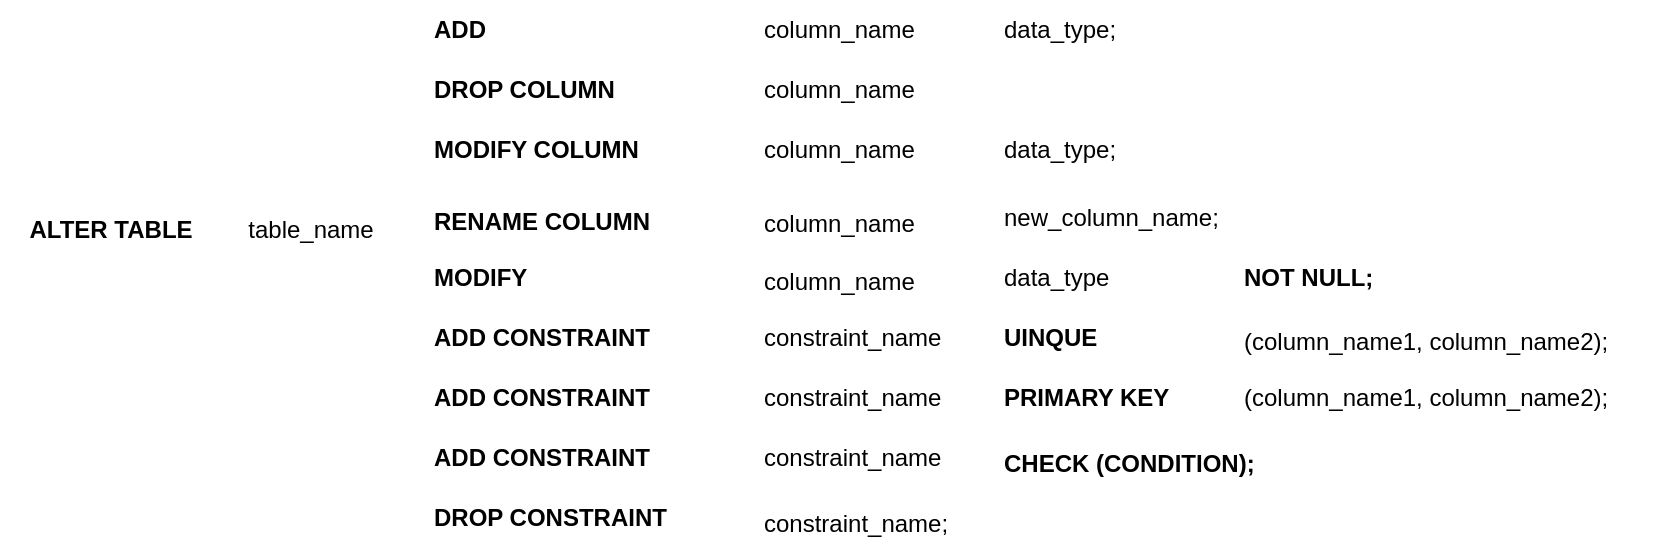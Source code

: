 <mxfile version="20.2.2" type="github"><diagram id="dC7NXSx_it3oJHQlv1fk" name="Page-1"><mxGraphModel dx="1038" dy="551" grid="1" gridSize="10" guides="1" tooltips="1" connect="1" arrows="1" fold="1" page="1" pageScale="1" pageWidth="850" pageHeight="1100" background="#FFFFFF" math="0" shadow="0"><root><mxCell id="0"/><mxCell id="1" parent="0"/><mxCell id="bfCHgLprOgHbyDuz-wAr-1" value="&lt;b&gt;ALTER TABLE&lt;/b&gt;" style="text;html=1;align=center;verticalAlign=middle;resizable=0;points=[];autosize=1;strokeColor=none;fillColor=none;" vertex="1" parent="1"><mxGeometry x="20" y="165" width="110" height="30" as="geometry"/></mxCell><mxCell id="bfCHgLprOgHbyDuz-wAr-3" value="table_name" style="text;html=1;align=center;verticalAlign=middle;resizable=0;points=[];autosize=1;strokeColor=none;fillColor=none;" vertex="1" parent="1"><mxGeometry x="130" y="165" width="90" height="30" as="geometry"/></mxCell><mxCell id="bfCHgLprOgHbyDuz-wAr-4" value="&lt;b&gt;ADD&lt;/b&gt;" style="text;html=1;align=left;verticalAlign=middle;resizable=0;points=[];autosize=1;strokeColor=none;fillColor=none;" vertex="1" parent="1"><mxGeometry x="235" y="65" width="50" height="30" as="geometry"/></mxCell><mxCell id="bfCHgLprOgHbyDuz-wAr-5" value="column_name" style="text;html=1;align=left;verticalAlign=middle;resizable=0;points=[];autosize=1;strokeColor=none;fillColor=none;" vertex="1" parent="1"><mxGeometry x="400" y="65" width="100" height="30" as="geometry"/></mxCell><mxCell id="bfCHgLprOgHbyDuz-wAr-6" value="data_type;" style="text;html=1;align=left;verticalAlign=middle;resizable=0;points=[];autosize=1;strokeColor=none;fillColor=none;" vertex="1" parent="1"><mxGeometry x="520" y="65" width="80" height="30" as="geometry"/></mxCell><mxCell id="bfCHgLprOgHbyDuz-wAr-7" value="&lt;b&gt;DROP COLUMN&lt;/b&gt;" style="text;html=1;align=left;verticalAlign=middle;resizable=0;points=[];autosize=1;strokeColor=none;fillColor=none;" vertex="1" parent="1"><mxGeometry x="235" y="95" width="110" height="30" as="geometry"/></mxCell><mxCell id="bfCHgLprOgHbyDuz-wAr-8" value="column_name" style="text;html=1;align=left;verticalAlign=middle;resizable=0;points=[];autosize=1;strokeColor=none;fillColor=none;" vertex="1" parent="1"><mxGeometry x="400" y="95" width="100" height="30" as="geometry"/></mxCell><mxCell id="bfCHgLprOgHbyDuz-wAr-10" value="&lt;b&gt;MODIFY COLUMN&lt;/b&gt;" style="text;html=1;align=left;verticalAlign=middle;resizable=0;points=[];autosize=1;strokeColor=none;fillColor=none;" vertex="1" parent="1"><mxGeometry x="235" y="125" width="130" height="30" as="geometry"/></mxCell><mxCell id="bfCHgLprOgHbyDuz-wAr-11" value="column_name" style="text;html=1;align=left;verticalAlign=middle;resizable=0;points=[];autosize=1;strokeColor=none;fillColor=none;" vertex="1" parent="1"><mxGeometry x="400" y="125" width="100" height="30" as="geometry"/></mxCell><mxCell id="bfCHgLprOgHbyDuz-wAr-12" value="data_type;" style="text;html=1;align=left;verticalAlign=middle;resizable=0;points=[];autosize=1;strokeColor=none;fillColor=none;" vertex="1" parent="1"><mxGeometry x="520" y="125" width="80" height="30" as="geometry"/></mxCell><mxCell id="bfCHgLprOgHbyDuz-wAr-13" value="&lt;b&gt;MODIFY&lt;/b&gt;" style="text;html=1;align=left;verticalAlign=middle;resizable=0;points=[];autosize=1;strokeColor=none;fillColor=none;horizontal=1;" vertex="1" parent="1"><mxGeometry x="235" y="189" width="70" height="30" as="geometry"/></mxCell><mxCell id="bfCHgLprOgHbyDuz-wAr-14" value="column_name" style="text;html=1;align=left;verticalAlign=middle;resizable=0;points=[];autosize=1;strokeColor=none;fillColor=none;horizontal=1;" vertex="1" parent="1"><mxGeometry x="400" y="191" width="100" height="30" as="geometry"/></mxCell><mxCell id="bfCHgLprOgHbyDuz-wAr-15" value="data_type" style="text;html=1;align=left;verticalAlign=middle;resizable=0;points=[];autosize=1;strokeColor=none;fillColor=none;" vertex="1" parent="1"><mxGeometry x="520" y="189" width="80" height="30" as="geometry"/></mxCell><mxCell id="bfCHgLprOgHbyDuz-wAr-16" value="&lt;b&gt;NOT NULL;&lt;/b&gt;" style="text;html=1;align=left;verticalAlign=middle;resizable=0;points=[];autosize=1;strokeColor=none;fillColor=none;" vertex="1" parent="1"><mxGeometry x="640" y="189" width="90" height="30" as="geometry"/></mxCell><mxCell id="bfCHgLprOgHbyDuz-wAr-17" value="&lt;b&gt;ADD CONSTRAINT&lt;/b&gt;" style="text;html=1;align=left;verticalAlign=middle;resizable=0;points=[];autosize=1;strokeColor=none;fillColor=none;" vertex="1" parent="1"><mxGeometry x="235" y="219" width="130" height="30" as="geometry"/></mxCell><mxCell id="bfCHgLprOgHbyDuz-wAr-18" value="(column_name1, column_name2);" style="text;html=1;align=left;verticalAlign=middle;resizable=0;points=[];autosize=1;strokeColor=none;fillColor=none;" vertex="1" parent="1"><mxGeometry x="640" y="221" width="210" height="30" as="geometry"/></mxCell><mxCell id="bfCHgLprOgHbyDuz-wAr-21" value="constraint_name" style="text;html=1;align=left;verticalAlign=middle;resizable=0;points=[];autosize=1;strokeColor=none;fillColor=none;" vertex="1" parent="1"><mxGeometry x="400" y="219" width="110" height="30" as="geometry"/></mxCell><mxCell id="bfCHgLprOgHbyDuz-wAr-22" value="&lt;b&gt;UINQUE&lt;/b&gt;" style="text;html=1;align=left;verticalAlign=middle;resizable=0;points=[];autosize=1;strokeColor=none;fillColor=none;" vertex="1" parent="1"><mxGeometry x="520" y="219" width="70" height="30" as="geometry"/></mxCell><mxCell id="bfCHgLprOgHbyDuz-wAr-23" value="&lt;b&gt;ADD CONSTRAINT&lt;/b&gt;" style="text;html=1;align=left;verticalAlign=middle;resizable=0;points=[];autosize=1;strokeColor=none;fillColor=none;" vertex="1" parent="1"><mxGeometry x="235" y="279" width="130" height="30" as="geometry"/></mxCell><mxCell id="bfCHgLprOgHbyDuz-wAr-25" value="constraint_name" style="text;html=1;align=left;verticalAlign=middle;resizable=0;points=[];autosize=1;strokeColor=none;fillColor=none;" vertex="1" parent="1"><mxGeometry x="400" y="279" width="110" height="30" as="geometry"/></mxCell><mxCell id="bfCHgLprOgHbyDuz-wAr-26" value="&lt;b&gt;CHECK (CONDITION);&lt;/b&gt;" style="text;html=1;align=left;verticalAlign=middle;resizable=0;points=[];autosize=1;strokeColor=none;fillColor=none;" vertex="1" parent="1"><mxGeometry x="520" y="282" width="150" height="30" as="geometry"/></mxCell><mxCell id="bfCHgLprOgHbyDuz-wAr-27" value="(column_name1, column_name2);" style="text;html=1;align=left;verticalAlign=middle;resizable=0;points=[];autosize=1;strokeColor=none;fillColor=none;" vertex="1" parent="1"><mxGeometry x="640" y="249" width="210" height="30" as="geometry"/></mxCell><mxCell id="bfCHgLprOgHbyDuz-wAr-28" value="&lt;b&gt;PRIMARY KEY&lt;/b&gt;" style="text;html=1;align=left;verticalAlign=middle;resizable=0;points=[];autosize=1;strokeColor=none;fillColor=none;" vertex="1" parent="1"><mxGeometry x="520" y="249" width="110" height="30" as="geometry"/></mxCell><mxCell id="bfCHgLprOgHbyDuz-wAr-29" value="constraint_name" style="text;html=1;align=left;verticalAlign=middle;resizable=0;points=[];autosize=1;strokeColor=none;fillColor=none;" vertex="1" parent="1"><mxGeometry x="400" y="249" width="110" height="30" as="geometry"/></mxCell><mxCell id="bfCHgLprOgHbyDuz-wAr-30" value="&lt;b&gt;ADD CONSTRAINT&lt;/b&gt;" style="text;html=1;align=left;verticalAlign=middle;resizable=0;points=[];autosize=1;strokeColor=none;fillColor=none;" vertex="1" parent="1"><mxGeometry x="235" y="249" width="130" height="30" as="geometry"/></mxCell><mxCell id="bfCHgLprOgHbyDuz-wAr-32" value="constraint_name;" style="text;html=1;align=left;verticalAlign=middle;resizable=0;points=[];autosize=1;strokeColor=none;fillColor=none;" vertex="1" parent="1"><mxGeometry x="400" y="312" width="120" height="30" as="geometry"/></mxCell><mxCell id="bfCHgLprOgHbyDuz-wAr-33" value="&lt;b&gt;DROP CONSTRAINT&lt;/b&gt;" style="text;html=1;align=left;verticalAlign=middle;resizable=0;points=[];autosize=1;strokeColor=none;fillColor=none;" vertex="1" parent="1"><mxGeometry x="235" y="309" width="140" height="30" as="geometry"/></mxCell><mxCell id="bfCHgLprOgHbyDuz-wAr-34" value="&lt;b&gt;RENAME COLUMN&lt;/b&gt;" style="text;html=1;align=left;verticalAlign=middle;resizable=0;points=[];autosize=1;strokeColor=none;fillColor=none;" vertex="1" parent="1"><mxGeometry x="235" y="161" width="130" height="30" as="geometry"/></mxCell><mxCell id="bfCHgLprOgHbyDuz-wAr-35" value="column_name" style="text;html=1;align=left;verticalAlign=middle;resizable=0;points=[];autosize=1;strokeColor=none;fillColor=none;" vertex="1" parent="1"><mxGeometry x="400" y="162" width="100" height="30" as="geometry"/></mxCell><mxCell id="bfCHgLprOgHbyDuz-wAr-36" value="new_column_name;" style="text;html=1;align=left;verticalAlign=middle;resizable=0;points=[];autosize=1;strokeColor=none;fillColor=none;" vertex="1" parent="1"><mxGeometry x="520" y="159" width="130" height="30" as="geometry"/></mxCell></root></mxGraphModel></diagram></mxfile>